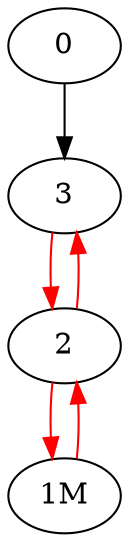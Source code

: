 Digraph G {
0->3;
edge [color=red];
"1M"->2;
edge [color=black];
edge [color=red];
2->"1M";
edge [color=black];
edge [color=red];
2->3;
edge [color=black];
edge [color=red];
3->2;
edge [color=black];
}
